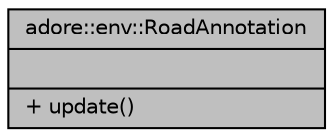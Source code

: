 digraph "adore::env::RoadAnnotation"
{
 // LATEX_PDF_SIZE
  edge [fontname="Helvetica",fontsize="10",labelfontname="Helvetica",labelfontsize="10"];
  node [fontname="Helvetica",fontsize="10",shape=record];
  Node1 [label="{adore::env::RoadAnnotation\n||+ update()\l}",height=0.2,width=0.4,color="black", fillcolor="grey75", style="filled", fontcolor="black",tooltip=" "];
}
